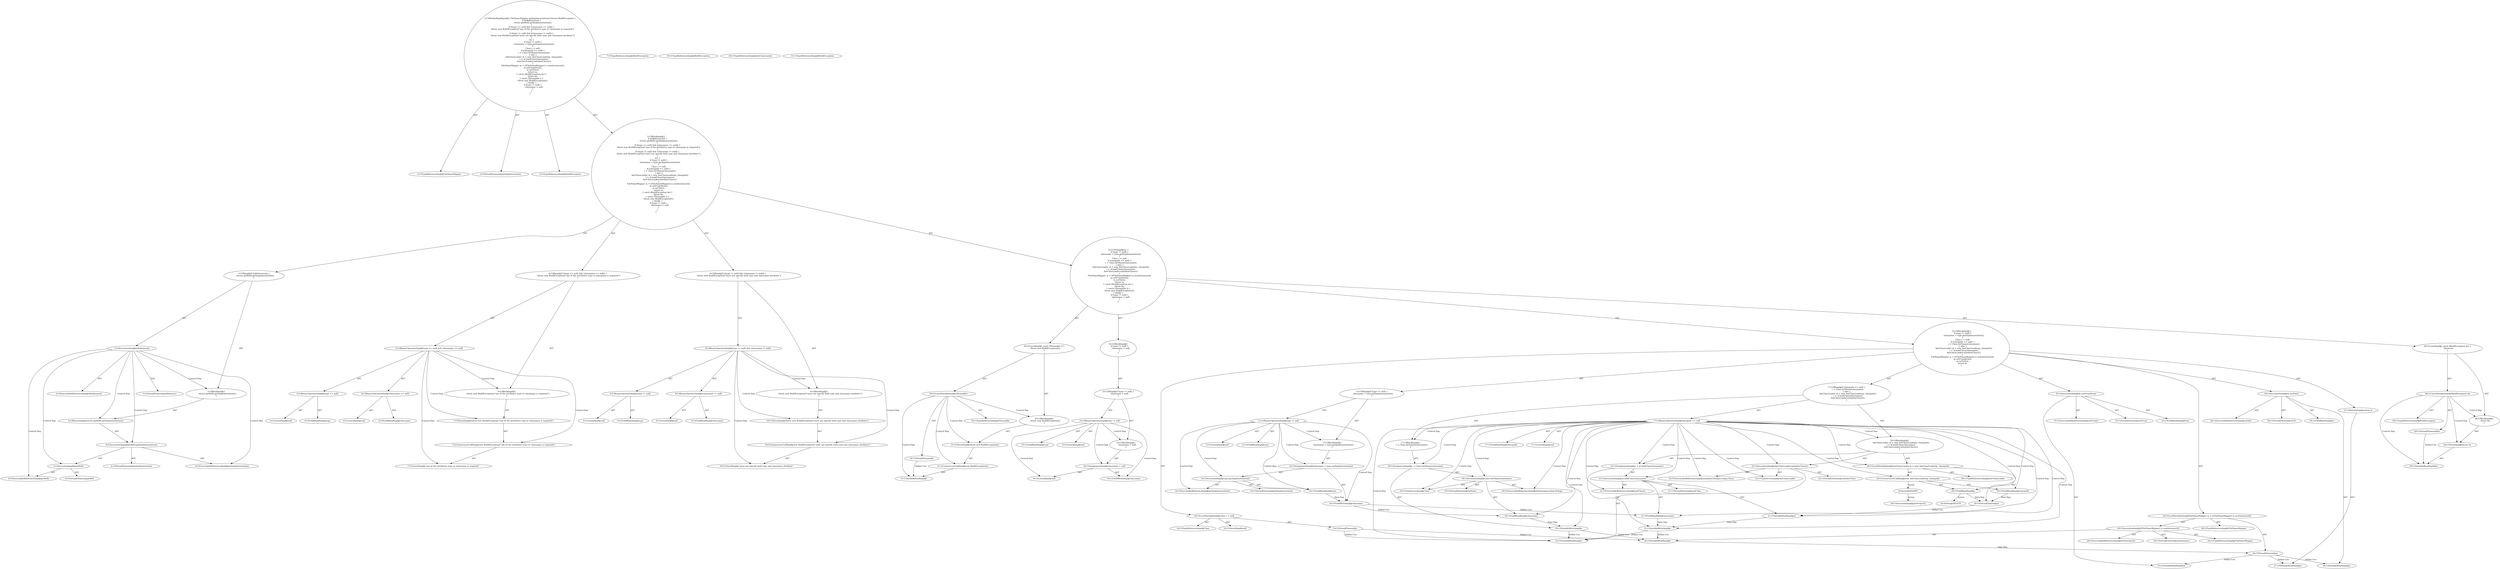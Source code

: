 digraph "getImplementation#?" {
0 [label="2:CtTypeReferenceImpl@FileNameMapper" shape=ellipse]
1 [label="2:CtVirtualElement@getImplementation" shape=ellipse]
2 [label="2:CtTypeReferenceImpl@BuildException" shape=ellipse]
3 [label="3:CtExecutableReferenceImpl@isReference()" shape=ellipse]
4 [label="3:CtVirtualElement@isReference" shape=ellipse]
5 [label="3:CtInvocationImpl@isReference()" shape=ellipse]
6 [label="4:CtExecutableReferenceImpl@getImplementation()" shape=ellipse]
7 [label="4:CtVirtualElement@getImplementation" shape=ellipse]
8 [label="4:CtExecutableReferenceImpl@getRef()" shape=ellipse]
9 [label="4:CtVirtualElement@getRef" shape=ellipse]
10 [label="4:CtInvocationImpl@getRef()" shape=ellipse]
11 [label="4:CtInvocationImpl@getRef().getImplementation()" shape=ellipse]
12 [label="4:CtReturnImpl@return getRef().getImplementation()" shape=ellipse]
13 [label="3:CtBlockImpl@\{
    return getRef().getImplementation();
\}" shape=ellipse]
14 [label="3:CtIfImpl@if (isReference()) \{
    return getRef().getImplementation();
\}" shape=ellipse]
15 [label="6:CtFieldReadImpl@type" shape=ellipse]
16 [label="6:CtLiteralImpl@null" shape=ellipse]
17 [label="6:CtBinaryOperatorImpl@(type == null)" shape=ellipse]
18 [label="6:CtFieldReadImpl@classname" shape=ellipse]
19 [label="6:CtLiteralImpl@null" shape=ellipse]
20 [label="6:CtBinaryOperatorImpl@(classname == null)" shape=ellipse]
21 [label="6:CtBinaryOperatorImpl@(type == null) && (classname == null)" shape=ellipse]
22 [label="7:CtTypeReferenceImpl@BuildException" shape=ellipse]
23 [label="7:CtLiteralImpl@\"one of the attributes type or classname is required\"" shape=ellipse]
24 [label="7:CtConstructorCallImpl@new BuildException(\"one of the attributes type or classname is required\")" shape=ellipse]
25 [label="7:CtThrowImpl@throw new BuildException(\"one of the attributes type or classname is required\")" shape=ellipse]
26 [label="6:CtBlockImpl@\{
    throw new BuildException(\"one of the attributes type or classname is required\");
\}" shape=ellipse]
27 [label="6:CtIfImpl@if ((type == null) && (classname == null)) \{
    throw new BuildException(\"one of the attributes type or classname is required\");
\}" shape=ellipse]
28 [label="9:CtFieldReadImpl@type" shape=ellipse]
29 [label="9:CtLiteralImpl@null" shape=ellipse]
30 [label="9:CtBinaryOperatorImpl@(type != null)" shape=ellipse]
31 [label="9:CtFieldReadImpl@classname" shape=ellipse]
32 [label="9:CtLiteralImpl@null" shape=ellipse]
33 [label="9:CtBinaryOperatorImpl@(classname != null)" shape=ellipse]
34 [label="9:CtBinaryOperatorImpl@(type != null) && (classname != null)" shape=ellipse]
35 [label="10:CtTypeReferenceImpl@BuildException" shape=ellipse]
36 [label="10:CtLiteralImpl@\"must not specify both type and classname attribute\"" shape=ellipse]
37 [label="10:CtConstructorCallImpl@new BuildException(\"must not specify both type and classname attribute\")" shape=ellipse]
38 [label="10:CtThrowImpl@throw new BuildException(\"must not specify both type and classname attribute\")" shape=ellipse]
39 [label="9:CtBlockImpl@\{
    throw new BuildException(\"must not specify both type and classname attribute\");
\}" shape=ellipse]
40 [label="9:CtIfImpl@if ((type != null) && (classname != null)) \{
    throw new BuildException(\"must not specify both type and classname attribute\");
\}" shape=ellipse]
41 [label="13:CtFieldReadImpl@type" shape=ellipse]
42 [label="13:CtLiteralImpl@null" shape=ellipse]
43 [label="13:CtBinaryOperatorImpl@type != null" shape=ellipse]
44 [label="14:CtFieldWriteImpl@classname" shape=ellipse]
45 [label="14:CtExecutableReferenceImpl@getImplementation()" shape=ellipse]
46 [label="14:CtVirtualElement@getImplementation" shape=ellipse]
47 [label="14:CtFieldReadImpl@type" shape=ellipse]
48 [label="14:CtInvocationImpl@type.getImplementation()" shape=ellipse]
49 [label="14:CtAssignmentImpl@classname = type.getImplementation()" shape=ellipse]
50 [label="13:CtBlockImpl@\{
    classname = type.getImplementation();
\}" shape=ellipse]
51 [label="13:CtIfImpl@if (type != null) \{
    classname = type.getImplementation();
\}" shape=ellipse]
52 [label="16:CtTypeReferenceImpl@Class" shape=ellipse]
53 [label="16:CtLiteralImpl@null" shape=ellipse]
54 [label="16:CtVirtualElement@c" shape=ellipse]
55 [label="16:CtLocalVariableImpl@Class c = null" shape=ellipse]
56 [label="17:CtFieldReadImpl@classpath" shape=ellipse]
57 [label="17:CtLiteralImpl@null" shape=ellipse]
58 [label="17:CtBinaryOperatorImpl@classpath == null" shape=ellipse]
59 [label="18:CtVariableWriteImpl@c" shape=ellipse]
60 [label="18:CtExecutableReferenceImpl@forName(java.lang.String)" shape=ellipse]
61 [label="18:CtVirtualElement@forName" shape=ellipse]
62 [label="18:CtTypeAccessImpl@Class" shape=ellipse]
63 [label="18:CtFieldReadImpl@classname" shape=ellipse]
64 [label="18:CtInvocationImpl@Class.forName(classname)" shape=ellipse]
65 [label="18:CtAssignmentImpl@c = Class.forName(classname)" shape=ellipse]
66 [label="17:CtBlockImpl@\{
    c = Class.forName(classname);
\}" shape=ellipse]
67 [label="20:CtTypeReferenceImpl@AntClassLoader" shape=ellipse]
68 [label="20:CtTypeReferenceImpl@AntClassLoader" shape=ellipse]
69 [label="20:CtFieldReadImpl@p" shape=ellipse]
70 [label="20:CtFieldReadImpl@classpath" shape=ellipse]
71 [label="20:CtConstructorCallImpl@new AntClassLoader(p, classpath)" shape=ellipse]
72 [label="20:CtVirtualElement@al" shape=ellipse]
73 [label="20:CtLocalVariableImpl@AntClassLoader al = new AntClassLoader(p, classpath)" shape=ellipse]
74 [label="21:CtVariableWriteImpl@c" shape=ellipse]
75 [label="21:CtExecutableReferenceImpl@loadClass()" shape=ellipse]
76 [label="21:CtVirtualElement@loadClass" shape=ellipse]
77 [label="21:CtVariableReadImpl@al" shape=ellipse]
78 [label="21:CtFieldReadImpl@classname" shape=ellipse]
79 [label="21:CtInvocationImpl@al.loadClass(classname)" shape=ellipse]
80 [label="21:CtAssignmentImpl@c = al.loadClass(classname)" shape=ellipse]
81 [label="22:CtExecutableReferenceImpl@initializeClass(java.lang.Class)" shape=ellipse]
82 [label="22:CtVirtualElement@initializeClass" shape=ellipse]
83 [label="22:CtTypeAccessImpl@AntClassLoader" shape=ellipse]
84 [label="22:CtVariableReadImpl@c" shape=ellipse]
85 [label="22:CtInvocationImpl@AntClassLoader.initializeClass(c)" shape=ellipse]
86 [label="19:CtBlockImpl@\{
    AntClassLoader al = new AntClassLoader(p, classpath);
    c = al.loadClass(classname);
    AntClassLoader.initializeClass(c);
\}" shape=ellipse]
87 [label="17:CtIfImpl@if (classpath == null) \{
    c = Class.forName(classname);
\} else \{
    AntClassLoader al = new AntClassLoader(p, classpath);
    c = al.loadClass(classname);
    AntClassLoader.initializeClass(c);
\}" shape=ellipse]
88 [label="24:CtTypeReferenceImpl@FileNameMapper" shape=ellipse]
89 [label="24:CtExecutableReferenceImpl@newInstance()" shape=ellipse]
90 [label="24:CtVirtualElement@newInstance" shape=ellipse]
91 [label="24:CtVariableReadImpl@c" shape=ellipse]
92 [label="24:CtInvocationImpl@((FileNameMapper) (c.newInstance()))" shape=ellipse]
93 [label="24:CtTypeReferenceImpl@FileNameMapper" shape=ellipse]
94 [label="24:CtVirtualElement@m" shape=ellipse]
95 [label="24:CtLocalVariableImpl@FileNameMapper m = ((FileNameMapper) (c.newInstance()))" shape=ellipse]
96 [label="25:CtExecutableReferenceImpl@setFrom()" shape=ellipse]
97 [label="25:CtVirtualElement@setFrom" shape=ellipse]
98 [label="25:CtVariableReadImpl@m" shape=ellipse]
99 [label="25:CtFieldReadImpl@from" shape=ellipse]
100 [label="25:CtInvocationImpl@m.setFrom(from)" shape=ellipse]
101 [label="26:CtExecutableReferenceImpl@setTo()" shape=ellipse]
102 [label="26:CtVirtualElement@setTo" shape=ellipse]
103 [label="26:CtVariableReadImpl@m" shape=ellipse]
104 [label="26:CtFieldReadImpl@to" shape=ellipse]
105 [label="26:CtInvocationImpl@m.setTo(to)" shape=ellipse]
106 [label="27:CtVariableReadImpl@m" shape=ellipse]
107 [label="27:CtReturnImpl@return m" shape=ellipse]
108 [label="12:CtBlockImpl@\{
    if (type != null) \{
        classname = type.getImplementation();
    \}
    Class c = null;
    if (classpath == null) \{
        c = Class.forName(classname);
    \} else \{
        AntClassLoader al = new AntClassLoader(p, classpath);
        c = al.loadClass(classname);
        AntClassLoader.initializeClass(c);
    \}
    FileNameMapper m = ((FileNameMapper) (c.newInstance()));
    m.setFrom(from);
    m.setTo(to);
    return m;
\}" shape=ellipse]
109 [label="28:CtVirtualElement@be" shape=ellipse]
110 [label="28:CtTypeReferenceImpl@BuildException" shape=ellipse]
111 [label="28:CtCatchVariableImpl@BuildException be" shape=ellipse]
112 [label="29:CtVariableReadImpl@be" shape=ellipse]
113 [label="29:CtThrowImpl@throw be" shape=ellipse]
114 [label="28:CtBlockImpl@\{
    throw be;
\}" shape=ellipse]
115 [label="28:CtCatchImpl@ catch (BuildException be) \{
    throw be;
\}" shape=ellipse]
116 [label="30:CtVirtualElement@t" shape=ellipse]
117 [label="30:CtTypeReferenceImpl@Throwable" shape=ellipse]
118 [label="30:CtCatchVariableImpl@Throwable t" shape=ellipse]
119 [label="31:CtTypeReferenceImpl@BuildException" shape=ellipse]
120 [label="31:CtVariableReadImpl@t" shape=ellipse]
121 [label="31:CtConstructorCallImpl@new BuildException(t)" shape=ellipse]
122 [label="31:CtThrowImpl@throw new BuildException(t)" shape=ellipse]
123 [label="30:CtBlockImpl@\{
    throw new BuildException(t);
\}" shape=ellipse]
124 [label="30:CtCatchImpl@ catch (Throwable t) \{
    throw new BuildException(t);
\}" shape=ellipse]
125 [label="33:CtFieldReadImpl@type" shape=ellipse]
126 [label="33:CtLiteralImpl@null" shape=ellipse]
127 [label="33:CtBinaryOperatorImpl@type != null" shape=ellipse]
128 [label="34:CtFieldWriteImpl@classname" shape=ellipse]
129 [label="34:CtLiteralImpl@null" shape=ellipse]
130 [label="34:CtAssignmentImpl@classname = null" shape=ellipse]
131 [label="33:CtBlockImpl@\{
    classname = null;
\}" shape=ellipse]
132 [label="33:CtIfImpl@if (type != null) \{
    classname = null;
\}" shape=ellipse]
133 [label="32:CtBlockImpl@\{
    if (type != null) \{
        classname = null;
    \}
\}" shape=ellipse]
134 [label="12:CtTryImpl@try \{
    if (type != null) \{
        classname = type.getImplementation();
    \}
    Class c = null;
    if (classpath == null) \{
        c = Class.forName(classname);
    \} else \{
        AntClassLoader al = new AntClassLoader(p, classpath);
        c = al.loadClass(classname);
        AntClassLoader.initializeClass(c);
    \}
    FileNameMapper m = ((FileNameMapper) (c.newInstance()));
    m.setFrom(from);
    m.setTo(to);
    return m;
\} catch (BuildException be) \{
    throw be;
\} catch (Throwable t) \{
    throw new BuildException(t);
\} finally \{
    if (type != null) \{
        classname = null;
    \}
\}" shape=ellipse]
135 [label="2:CtBlockImpl@\{
    if (isReference()) \{
        return getRef().getImplementation();
    \}
    if ((type == null) && (classname == null)) \{
        throw new BuildException(\"one of the attributes type or classname is required\");
    \}
    if ((type != null) && (classname != null)) \{
        throw new BuildException(\"must not specify both type and classname attribute\");
    \}
    try \{
        if (type != null) \{
            classname = type.getImplementation();
        \}
        Class c = null;
        if (classpath == null) \{
            c = Class.forName(classname);
        \} else \{
            AntClassLoader al = new AntClassLoader(p, classpath);
            c = al.loadClass(classname);
            AntClassLoader.initializeClass(c);
        \}
        FileNameMapper m = ((FileNameMapper) (c.newInstance()));
        m.setFrom(from);
        m.setTo(to);
        return m;
    \} catch (BuildException be) \{
        throw be;
    \} catch (Throwable t) \{
        throw new BuildException(t);
    \} finally \{
        if (type != null) \{
            classname = null;
        \}
    \}
\}" shape=ellipse]
136 [label="2:CtMethodImpl@public FileNameMapper getImplementation() throws BuildException \{
    if (isReference()) \{
        return getRef().getImplementation();
    \}
    if ((type == null) && (classname == null)) \{
        throw new BuildException(\"one of the attributes type or classname is required\");
    \}
    if ((type != null) && (classname != null)) \{
        throw new BuildException(\"must not specify both type and classname attribute\");
    \}
    try \{
        if (type != null) \{
            classname = type.getImplementation();
        \}
        Class c = null;
        if (classpath == null) \{
            c = Class.forName(classname);
        \} else \{
            AntClassLoader al = new AntClassLoader(p, classpath);
            c = al.loadClass(classname);
            AntClassLoader.initializeClass(c);
        \}
        FileNameMapper m = ((FileNameMapper) (c.newInstance()));
        m.setFrom(from);
        m.setTo(to);
        return m;
    \} catch (BuildException be) \{
        throw be;
    \} catch (Throwable t) \{
        throw new BuildException(t);
    \} finally \{
        if (type != null) \{
            classname = null;
        \}
    \}
\}" shape=ellipse]
137 [label="20:Delete@DELETE" shape=ellipse]
138 [label="20:Insert@INSERT" shape=ellipse]
139 [label="20:CtInvocationImpl@getProject()" shape=ellipse]
5 -> 4 [label="AST"];
5 -> 3 [label="AST"];
5 -> 13 [label="Control Dep"];
5 -> 12 [label="Control Dep"];
5 -> 11 [label="Control Dep"];
5 -> 6 [label="Control Dep"];
5 -> 10 [label="Control Dep"];
5 -> 8 [label="Control Dep"];
10 -> 9 [label="AST"];
10 -> 8 [label="AST"];
11 -> 7 [label="AST"];
11 -> 10 [label="AST"];
11 -> 6 [label="AST"];
12 -> 11 [label="AST"];
13 -> 12 [label="AST"];
14 -> 5 [label="AST"];
14 -> 13 [label="AST"];
17 -> 15 [label="AST"];
17 -> 16 [label="AST"];
20 -> 18 [label="AST"];
20 -> 19 [label="AST"];
21 -> 17 [label="AST"];
21 -> 20 [label="AST"];
21 -> 26 [label="Control Dep"];
21 -> 25 [label="Control Dep"];
21 -> 24 [label="Control Dep"];
21 -> 23 [label="Control Dep"];
24 -> 23 [label="AST"];
25 -> 24 [label="AST"];
26 -> 25 [label="AST"];
27 -> 21 [label="AST"];
27 -> 26 [label="AST"];
30 -> 28 [label="AST"];
30 -> 29 [label="AST"];
33 -> 31 [label="AST"];
33 -> 32 [label="AST"];
34 -> 30 [label="AST"];
34 -> 33 [label="AST"];
34 -> 39 [label="Control Dep"];
34 -> 38 [label="Control Dep"];
34 -> 37 [label="Control Dep"];
34 -> 36 [label="Control Dep"];
37 -> 36 [label="AST"];
38 -> 37 [label="AST"];
39 -> 38 [label="AST"];
40 -> 34 [label="AST"];
40 -> 39 [label="AST"];
43 -> 41 [label="AST"];
43 -> 42 [label="AST"];
43 -> 50 [label="Control Dep"];
43 -> 49 [label="Control Dep"];
43 -> 44 [label="Control Dep"];
43 -> 48 [label="Control Dep"];
43 -> 45 [label="Control Dep"];
43 -> 47 [label="Control Dep"];
44 -> 63 [label="Define-Use"];
44 -> 78 [label="Define-Use"];
47 -> 44 [label="Data Dep"];
48 -> 46 [label="AST"];
48 -> 47 [label="AST"];
48 -> 45 [label="AST"];
49 -> 44 [label="AST"];
49 -> 48 [label="AST"];
50 -> 49 [label="AST"];
51 -> 43 [label="AST"];
51 -> 50 [label="AST"];
54 -> 84 [label="Define-Use"];
54 -> 91 [label="Define-Use"];
55 -> 54 [label="AST"];
55 -> 52 [label="AST"];
55 -> 53 [label="AST"];
58 -> 56 [label="AST"];
58 -> 57 [label="AST"];
58 -> 66 [label="Control Dep"];
58 -> 65 [label="Control Dep"];
58 -> 59 [label="Control Dep"];
58 -> 64 [label="Control Dep"];
58 -> 60 [label="Control Dep"];
58 -> 62 [label="Control Dep"];
58 -> 63 [label="Control Dep"];
58 -> 86 [label="Control Dep"];
58 -> 73 [label="Control Dep"];
58 -> 71 [label="Control Dep"];
58 -> 69 [label="Control Dep"];
58 -> 70 [label="Control Dep"];
58 -> 80 [label="Control Dep"];
58 -> 74 [label="Control Dep"];
58 -> 79 [label="Control Dep"];
58 -> 75 [label="Control Dep"];
58 -> 77 [label="Control Dep"];
58 -> 78 [label="Control Dep"];
58 -> 85 [label="Control Dep"];
58 -> 81 [label="Control Dep"];
58 -> 83 [label="Control Dep"];
58 -> 84 [label="Control Dep"];
59 -> 84 [label="Define-Use"];
59 -> 91 [label="Define-Use"];
63 -> 59 [label="Data Dep"];
64 -> 61 [label="AST"];
64 -> 62 [label="AST"];
64 -> 60 [label="AST"];
64 -> 63 [label="AST"];
65 -> 59 [label="AST"];
65 -> 64 [label="AST"];
66 -> 65 [label="AST"];
69 -> 72 [label="Data Dep"];
69 -> 137 [label="Action"];
70 -> 72 [label="Data Dep"];
71 -> 69 [label="AST"];
71 -> 70 [label="AST"];
71 -> 138 [label="Action"];
72 -> 77 [label="Define-Use"];
73 -> 72 [label="AST"];
73 -> 67 [label="AST"];
73 -> 71 [label="AST"];
74 -> 84 [label="Define-Use"];
74 -> 91 [label="Define-Use"];
77 -> 74 [label="Data Dep"];
78 -> 74 [label="Data Dep"];
79 -> 76 [label="AST"];
79 -> 77 [label="AST"];
79 -> 75 [label="AST"];
79 -> 78 [label="AST"];
80 -> 74 [label="AST"];
80 -> 79 [label="AST"];
85 -> 82 [label="AST"];
85 -> 83 [label="AST"];
85 -> 81 [label="AST"];
85 -> 84 [label="AST"];
86 -> 73 [label="AST"];
86 -> 80 [label="AST"];
86 -> 85 [label="AST"];
87 -> 58 [label="AST"];
87 -> 66 [label="AST"];
87 -> 86 [label="AST"];
91 -> 94 [label="Data Dep"];
92 -> 90 [label="AST"];
92 -> 93 [label="AST"];
92 -> 91 [label="AST"];
92 -> 89 [label="AST"];
94 -> 98 [label="Define-Use"];
94 -> 103 [label="Define-Use"];
94 -> 106 [label="Define-Use"];
95 -> 94 [label="AST"];
95 -> 88 [label="AST"];
95 -> 92 [label="AST"];
100 -> 97 [label="AST"];
100 -> 98 [label="AST"];
100 -> 96 [label="AST"];
100 -> 99 [label="AST"];
105 -> 102 [label="AST"];
105 -> 103 [label="AST"];
105 -> 101 [label="AST"];
105 -> 104 [label="AST"];
107 -> 106 [label="AST"];
108 -> 51 [label="AST"];
108 -> 55 [label="AST"];
108 -> 87 [label="AST"];
108 -> 95 [label="AST"];
108 -> 100 [label="AST"];
108 -> 105 [label="AST"];
108 -> 107 [label="AST"];
109 -> 112 [label="Define-Use"];
111 -> 109 [label="AST"];
111 -> 110 [label="AST"];
111 -> 114 [label="Control Dep"];
111 -> 113 [label="Control Dep"];
111 -> 112 [label="Control Dep"];
113 -> 112 [label="AST"];
114 -> 113 [label="AST"];
115 -> 111 [label="AST"];
115 -> 114 [label="AST"];
116 -> 120 [label="Define-Use"];
118 -> 116 [label="AST"];
118 -> 117 [label="AST"];
118 -> 123 [label="Control Dep"];
118 -> 122 [label="Control Dep"];
118 -> 121 [label="Control Dep"];
118 -> 120 [label="Control Dep"];
121 -> 120 [label="AST"];
122 -> 121 [label="AST"];
123 -> 122 [label="AST"];
124 -> 118 [label="AST"];
124 -> 123 [label="AST"];
127 -> 125 [label="AST"];
127 -> 126 [label="AST"];
127 -> 131 [label="Control Dep"];
127 -> 130 [label="Control Dep"];
127 -> 128 [label="Control Dep"];
127 -> 129 [label="Control Dep"];
130 -> 128 [label="AST"];
130 -> 129 [label="AST"];
131 -> 130 [label="AST"];
132 -> 127 [label="AST"];
132 -> 131 [label="AST"];
133 -> 132 [label="AST"];
134 -> 108 [label="AST"];
134 -> 115 [label="AST"];
134 -> 124 [label="AST"];
134 -> 133 [label="AST"];
135 -> 14 [label="AST"];
135 -> 27 [label="AST"];
135 -> 40 [label="AST"];
135 -> 134 [label="AST"];
136 -> 1 [label="AST"];
136 -> 0 [label="AST"];
136 -> 2 [label="AST"];
136 -> 135 [label="AST"];
138 -> 139 [label="Action"];
}